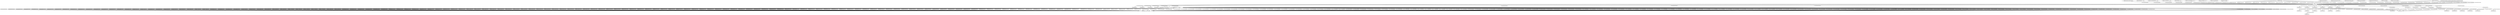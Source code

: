 digraph G {
	"File##/etc/ld-musl-x86_64.path"->"Process##15"[ label="1729234630000000000" ];
	"File##/lib/libstdc++.so.6"->"Process##15"[ label="1729234630000000000" ];
	"File##/usr/local/lib/libstdc++.so.6"->"Process##15"[ label="1729234630000000000" ];
	"File##/usr/lib/libstdc++.so.6"->"Process##15"[ label="1729234630000000000" ];
	"File##/lib/libgcc_s.so.1"->"Process##15"[ label="1729234630000000000" ];
	"File##/usr/local/lib/libgcc_s.so.1"->"Process##15"[ label="1729234630000000000" ];
	"File##/usr/lib/libgcc_s.so.1"->"Process##15"[ label="1729234630000000000" ];
	"Process##15"->"Process##16"[ label="1729234630000000000" ];
	"Process##15"->"Process##17"[ label="1729234630000000000" ];
	"Process##15"->"Process##18"[ label="1729234630000000000" ];
	"Process##15"->"Process##19"[ label="1729234630000000000" ];
	"Process##15"->"Process##20"[ label="1729234630000000000" ];
	"File##/usr/local/bin/node"->"Process##15"[ label="1729234630000000000" ];
	"File##/dev/urandom"->"Process##15"[ label="1729234630000000000" ];
	"Process##15"->"Process##21"[ label="1729234630000000000" ];
	"File##/dev/null"->"Process##15"[ label="1729234630000000000" ];
	"File##/home/app/index.js"->"Process##15"[ label="1729234630000000000" ];
	"File##/home/app/express-new.js"->"Process##15"[ label="1729234630000000000" ];
	"File##/usr/local/bin/node"->"Process##15"[ label="1729234630000000000" ];
	"File##/home/app/trigger.node"->"Process##15"[ label="1729234630000000000" ];
	"File##/home/app/handler.js"->"Process##15"[ label="1729234630000000000" ];
	"File##/home/app/malicious.js"->"Process##15"[ label="1729234630000000000" ];
	"Process##15"->"NetPeer##0.0.0.0:3000"[ label="1729234630000000000" ];
	"NetPeer##0.0.0.0:3000"->"Process##15"[ label="1729234630000000000" ];
	"NetPeer##0.0.0.0:3000"->"NetPeer##10.1.80.247:8080"[ label="1729234955000000000" ];
	"NetPeer##10.1.80.247:8080"->"NetPeer##0.0.0.0:3000"[ label="1729234955000000000" ];
	"NetPeer##0.0.0.0:3000"->"NetPeer##10.1.80.247:8080"[ label="1729234955000000000" ];
	"NetPeer##10.1.80.247:8080"->"NetPeer##0.0.0.0:3000"[ label="1729234955000000000" ];
	"File##/dev/null"->"Process##15"[ label="1729234955000000000" ];
	"Process##15"->"Process##24"[ label="1729234955000000000" ];
	"File##/etc/localtime"->"Process##15"[ label="1729234955000000000" ];
	"File##/usr/share/zoneinfo/"->"Process##15"[ label="1729234955000000000" ];
	"NetPeer##0.0.0.0:3000"->"NetPeer##10.1.80.247:8080"[ label="1729235011000000000" ];
	"NetPeer##10.1.80.247:8080"->"NetPeer##0.0.0.0:3000"[ label="1729235011000000000" ];
	"NetPeer##0.0.0.0:3000"->"NetPeer##10.1.80.247:8080"[ label="1729235011000000000" ];
	"NetPeer##10.1.80.247:8080"->"NetPeer##0.0.0.0:3000"[ label="1729235011000000000" ];
	"File##/dev/null"->"Process##15"[ label="1729235011000000000" ];
	"Process##15"->"Process##26"[ label="1729235011000000000" ];
	"NetPeer##0.0.0.0:3000"->"NetPeer##10.1.80.247:8080"[ label="1729235021000000000" ];
	"NetPeer##10.1.80.247:8080"->"NetPeer##0.0.0.0:3000"[ label="1729235021000000000" ];
	"NetPeer##0.0.0.0:3000"->"NetPeer##10.1.80.247:8080"[ label="1729235021000000000" ];
	"NetPeer##10.1.80.247:8080"->"NetPeer##0.0.0.0:3000"[ label="1729235021000000000" ];
	"NetPeer##0.0.0.0:3000"->"NetPeer##10.1.80.247:8080"[ label="1729235022000000000" ];
	"NetPeer##10.1.80.247:8080"->"NetPeer##0.0.0.0:3000"[ label="1729235022000000000" ];
	"NetPeer##0.0.0.0:3000"->"NetPeer##10.1.80.247:8080"[ label="1729235022000000000" ];
	"NetPeer##10.1.80.247:8080"->"NetPeer##0.0.0.0:3000"[ label="1729235022000000000" ];
	"File##/dev/null"->"Process##15"[ label="1729235022000000000" ];
	"Process##15"->"Process##42"[ label="1729235022000000000" ];
	"NetPeer##0.0.0.0:3000"->"NetPeer##10.1.80.247:8080"[ label="1729235030000000000" ];
	"NetPeer##10.1.80.247:8080"->"NetPeer##0.0.0.0:3000"[ label="1729235030000000000" ];
	"NetPeer##0.0.0.0:3000"->"NetPeer##10.1.80.247:8080"[ label="1729235030000000000" ];
	"NetPeer##10.1.80.247:8080"->"NetPeer##0.0.0.0:3000"[ label="1729235030000000000" ];
	"File##/dev/null"->"Process##15"[ label="1729235031000000000" ];
	"Process##15"->"Process##59"[ label="1729235031000000000" ];
	"NetPeer##0.0.0.0:3000"->"NetPeer##10.1.80.247:8080"[ label="1729235039000000000" ];
	"NetPeer##10.1.80.247:8080"->"NetPeer##0.0.0.0:3000"[ label="1729235039000000000" ];
	"NetPeer##0.0.0.0:3000"->"NetPeer##10.1.80.247:8080"[ label="1729235039000000000" ];
	"NetPeer##10.1.80.247:8080"->"NetPeer##0.0.0.0:3000"[ label="1729235039000000000" ];
	"NetPeer##0.0.0.0:3000"->"NetPeer##10.1.80.247:8080"[ label="1729235039000000000" ];
	"NetPeer##10.1.80.247:8080"->"NetPeer##0.0.0.0:3000"[ label="1729235039000000000" ];
	"NetPeer##0.0.0.0:3000"->"NetPeer##10.1.80.247:8080"[ label="1729235039000000000" ];
	"NetPeer##10.1.80.247:8080"->"NetPeer##0.0.0.0:3000"[ label="1729235039000000000" ];
	"NetPeer##0.0.0.0:3000"->"NetPeer##10.1.80.247:8080"[ label="1729235040000000000" ];
	"NetPeer##10.1.80.247:8080"->"NetPeer##0.0.0.0:3000"[ label="1729235040000000000" ];
	"NetPeer##0.0.0.0:3000"->"NetPeer##10.1.80.247:8080"[ label="1729235040000000000" ];
	"NetPeer##10.1.80.247:8080"->"NetPeer##0.0.0.0:3000"[ label="1729235040000000000" ];
	"NetPeer##0.0.0.0:3000"->"NetPeer##10.1.80.247:8080"[ label="1729235040000000000" ];
	"NetPeer##10.1.80.247:8080"->"NetPeer##0.0.0.0:3000"[ label="1729235040000000000" ];
	"NetPeer##0.0.0.0:3000"->"NetPeer##10.1.80.247:8080"[ label="1729235040000000000" ];
	"NetPeer##10.1.80.247:8080"->"NetPeer##0.0.0.0:3000"[ label="1729235040000000000" ];
	"File##/dev/null"->"Process##15"[ label="1729235040000000000" ];
	"Process##15"->"Process##74"[ label="1729235040000000000" ];
	"NetPeer##0.0.0.0:3000"->"NetPeer##10.1.80.247:8080"[ label="1729235040000000000" ];
	"NetPeer##10.1.80.247:8080"->"NetPeer##0.0.0.0:3000"[ label="1729235040000000000" ];
	"NetPeer##0.0.0.0:3000"->"NetPeer##10.1.80.247:8080"[ label="1729235040000000000" ];
	"NetPeer##10.1.80.247:8080"->"NetPeer##0.0.0.0:3000"[ label="1729235040000000000" ];
	"NetPeer##0.0.0.0:3000"->"NetPeer##10.1.80.247:8080"[ label="1729235040000000000" ];
	"NetPeer##10.1.80.247:8080"->"NetPeer##0.0.0.0:3000"[ label="1729235040000000000" ];
	"NetPeer##0.0.0.0:3000"->"NetPeer##10.1.80.247:8080"[ label="1729235040000000000" ];
	"NetPeer##10.1.80.247:8080"->"NetPeer##0.0.0.0:3000"[ label="1729235040000000000" ];
	"NetPeer##0.0.0.0:3000"->"NetPeer##10.1.80.247:8080"[ label="1729235040000000000" ];
	"NetPeer##10.1.80.247:8080"->"NetPeer##0.0.0.0:3000"[ label="1729235040000000000" ];
	"NetPeer##0.0.0.0:3000"->"NetPeer##10.1.80.247:8080"[ label="1729235048000000000" ];
	"NetPeer##10.1.80.247:8080"->"NetPeer##0.0.0.0:3000"[ label="1729235048000000000" ];
	"NetPeer##0.0.0.0:3000"->"NetPeer##10.1.80.247:8080"[ label="1729235048000000000" ];
	"NetPeer##10.1.80.247:8080"->"NetPeer##0.0.0.0:3000"[ label="1729235048000000000" ];
	"File##credentials.txt"->"Process##15"[ label="1729235048000000000" ];
	"NetPeer##0.0.0.0:3000"->"NetPeer##10.1.80.247:8080"[ label="1729235057000000000" ];
	"NetPeer##10.1.80.247:8080"->"NetPeer##0.0.0.0:3000"[ label="1729235057000000000" ];
	"NetPeer##0.0.0.0:3000"->"NetPeer##10.1.80.247:8080"[ label="1729235057000000000" ];
	"NetPeer##10.1.80.247:8080"->"NetPeer##0.0.0.0:3000"[ label="1729235057000000000" ];
	"NetPeer##0.0.0.0:3000"->"NetPeer##10.1.80.247:8080"[ label="1729235058000000000" ];
	"NetPeer##10.1.80.247:8080"->"NetPeer##0.0.0.0:3000"[ label="1729235058000000000" ];
	"NetPeer##0.0.0.0:3000"->"NetPeer##10.1.80.247:8080"[ label="1729235058000000000" ];
	"NetPeer##10.1.80.247:8080"->"NetPeer##0.0.0.0:3000"[ label="1729235058000000000" ];
	"File##credentials.txt"->"Process##15"[ label="1729235058000000000" ];
	"NetPeer##0.0.0.0:3000"->"NetPeer##10.1.80.247:8080"[ label="1729235067000000000" ];
	"NetPeer##10.1.80.247:8080"->"NetPeer##0.0.0.0:3000"[ label="1729235067000000000" ];
	"NetPeer##0.0.0.0:3000"->"NetPeer##10.1.80.247:8080"[ label="1729235067000000000" ];
	"NetPeer##10.1.80.247:8080"->"NetPeer##0.0.0.0:3000"[ label="1729235067000000000" ];
	"File##credentials.txt"->"Process##15"[ label="1729235068000000000" ];
	"NetPeer##0.0.0.0:3000"->"NetPeer##10.1.80.247:8080"[ label="1729235076000000000" ];
	"NetPeer##10.1.80.247:8080"->"NetPeer##0.0.0.0:3000"[ label="1729235076000000000" ];
	"NetPeer##0.0.0.0:3000"->"NetPeer##10.1.80.247:8080"[ label="1729235076000000000" ];
	"NetPeer##10.1.80.247:8080"->"NetPeer##0.0.0.0:3000"[ label="1729235076000000000" ];
	"NetPeer##0.0.0.0:3000"->"NetPeer##10.1.80.247:8080"[ label="1729235077000000000" ];
	"NetPeer##10.1.80.247:8080"->"NetPeer##0.0.0.0:3000"[ label="1729235077000000000" ];
	"NetPeer##0.0.0.0:3000"->"NetPeer##10.1.80.247:8080"[ label="1729235077000000000" ];
	"NetPeer##10.1.80.247:8080"->"NetPeer##0.0.0.0:3000"[ label="1729235077000000000" ];
	"File##credentials.txt"->"Process##15"[ label="1729235077000000000" ];
	"NetPeer##0.0.0.0:3000"->"NetPeer##10.1.80.247:8080"[ label="1729235086000000000" ];
	"NetPeer##10.1.80.247:8080"->"NetPeer##0.0.0.0:3000"[ label="1729235086000000000" ];
	"NetPeer##0.0.0.0:3000"->"NetPeer##10.1.80.247:8080"[ label="1729235086000000000" ];
	"NetPeer##10.1.80.247:8080"->"NetPeer##0.0.0.0:3000"[ label="1729235086000000000" ];
	"NetPeer##0.0.0.0:3000"->"NetPeer##10.1.80.247:8080"[ label="1729235096000000000" ];
	"NetPeer##10.1.80.247:8080"->"NetPeer##0.0.0.0:3000"[ label="1729235096000000000" ];
	"NetPeer##0.0.0.0:3000"->"NetPeer##10.1.80.247:8080"[ label="1729235096000000000" ];
	"NetPeer##10.1.80.247:8080"->"NetPeer##0.0.0.0:3000"[ label="1729235096000000000" ];
	"NetPeer##0.0.0.0:3000"->"NetPeer##10.1.80.247:8080"[ label="1729235097000000000" ];
	"NetPeer##10.1.80.247:8080"->"NetPeer##0.0.0.0:3000"[ label="1729235097000000000" ];
	"NetPeer##0.0.0.0:3000"->"NetPeer##10.1.80.247:8080"[ label="1729235097000000000" ];
	"NetPeer##10.1.80.247:8080"->"NetPeer##0.0.0.0:3000"[ label="1729235097000000000" ];
	"NetPeer##0.0.0.0:3000"->"NetPeer##10.1.80.247:8080"[ label="1729235106000000000" ];
	"NetPeer##10.1.80.247:8080"->"NetPeer##0.0.0.0:3000"[ label="1729235106000000000" ];
	"NetPeer##0.0.0.0:3000"->"NetPeer##10.1.80.247:8080"[ label="1729235106000000000" ];
	"NetPeer##10.1.80.247:8080"->"NetPeer##0.0.0.0:3000"[ label="1729235106000000000" ];
	"NetPeer##0.0.0.0:3000"->"NetPeer##10.1.80.247:8080"[ label="1729235116000000000" ];
	"NetPeer##10.1.80.247:8080"->"NetPeer##0.0.0.0:3000"[ label="1729235116000000000" ];
	"NetPeer##0.0.0.0:3000"->"NetPeer##10.1.80.247:8080"[ label="1729235116000000000" ];
	"NetPeer##10.1.80.247:8080"->"NetPeer##0.0.0.0:3000"[ label="1729235116000000000" ];
	"NetPeer##0.0.0.0:3000"->"NetPeer##10.1.80.247:8080"[ label="1729235117000000000" ];
	"NetPeer##10.1.80.247:8080"->"NetPeer##0.0.0.0:3000"[ label="1729235117000000000" ];
	"NetPeer##0.0.0.0:3000"->"NetPeer##10.1.80.247:8080"[ label="1729235117000000000" ];
	"NetPeer##10.1.80.247:8080"->"NetPeer##0.0.0.0:3000"[ label="1729235117000000000" ];
	"NetPeer##0.0.0.0:3000"->"NetPeer##10.1.80.247:8080"[ label="1729235117000000000" ];
	"NetPeer##10.1.80.247:8080"->"NetPeer##0.0.0.0:3000"[ label="1729235117000000000" ];
	"NetPeer##0.0.0.0:3000"->"NetPeer##10.1.80.247:8080"[ label="1729235117000000000" ];
	"NetPeer##10.1.80.247:8080"->"NetPeer##0.0.0.0:3000"[ label="1729235117000000000" ];
	"NetPeer##0.0.0.0:3000"->"NetPeer##10.1.80.247:8080"[ label="1729235117000000000" ];
	"NetPeer##10.1.80.247:8080"->"NetPeer##0.0.0.0:3000"[ label="1729235117000000000" ];
	"NetPeer##0.0.0.0:3000"->"NetPeer##10.1.80.247:8080"[ label="1729235118000000000" ];
	"NetPeer##10.1.80.247:8080"->"NetPeer##0.0.0.0:3000"[ label="1729235118000000000" ];
	"NetPeer##0.0.0.0:3000"->"NetPeer##10.1.80.247:8080"[ label="1729235118000000000" ];
	"NetPeer##10.1.80.247:8080"->"NetPeer##0.0.0.0:3000"[ label="1729235118000000000" ];
	"NetPeer##0.0.0.0:3000"->"NetPeer##10.1.80.247:8080"[ label="1729235858000000000" ];
	"NetPeer##10.1.80.247:8080"->"NetPeer##0.0.0.0:3000"[ label="1729235858000000000" ];
	"NetPeer##0.0.0.0:3000"->"NetPeer##10.1.80.247:8080"[ label="1729235858000000000" ];
	"NetPeer##10.1.80.247:8080"->"NetPeer##0.0.0.0:3000"[ label="1729235858000000000" ];
	"NetPeer##0.0.0.0:3000"->"NetPeer##10.1.80.247:8080"[ label="1729235859000000000" ];
	"NetPeer##10.1.80.247:8080"->"NetPeer##0.0.0.0:3000"[ label="1729235859000000000" ];
	"NetPeer##0.0.0.0:3000"->"NetPeer##10.1.80.247:8080"[ label="1729235859000000000" ];
	"NetPeer##10.1.80.247:8080"->"NetPeer##0.0.0.0:3000"[ label="1729235859000000000" ];
	"NetPeer##0.0.0.0:3000"->"NetPeer##10.1.80.247:8080"[ label="1729235859000000000" ];
	"NetPeer##10.1.80.247:8080"->"NetPeer##0.0.0.0:3000"[ label="1729235859000000000" ];
	"NetPeer##0.0.0.0:3000"->"NetPeer##10.1.80.247:8080"[ label="1729235859000000000" ];
	"NetPeer##10.1.80.247:8080"->"NetPeer##0.0.0.0:3000"[ label="1729235859000000000" ];
	"NetPeer##0.0.0.0:3000"->"NetPeer##10.1.80.247:8080"[ label="1729235884000000000" ];
	"NetPeer##10.1.80.247:8080"->"NetPeer##0.0.0.0:3000"[ label="1729235884000000000" ];
	"NetPeer##0.0.0.0:3000"->"NetPeer##10.1.80.247:8080"[ label="1729235884000000000" ];
	"NetPeer##10.1.80.247:8080"->"NetPeer##0.0.0.0:3000"[ label="1729235884000000000" ];
	"NetPeer##0.0.0.0:3000"->"NetPeer##10.1.80.247:8080"[ label="1729235885000000000" ];
	"NetPeer##10.1.80.247:8080"->"NetPeer##0.0.0.0:3000"[ label="1729235885000000000" ];
	"NetPeer##0.0.0.0:3000"->"NetPeer##10.1.80.247:8080"[ label="1729235885000000000" ];
	"NetPeer##10.1.80.247:8080"->"NetPeer##0.0.0.0:3000"[ label="1729235885000000000" ];
	"NetPeer##0.0.0.0:3000"->"NetPeer##10.1.80.247:8080"[ label="1729235885000000000" ];
	"NetPeer##10.1.80.247:8080"->"NetPeer##0.0.0.0:3000"[ label="1729235885000000000" ];
	"NetPeer##0.0.0.0:3000"->"NetPeer##10.1.80.247:8080"[ label="1729235885000000000" ];
	"NetPeer##10.1.80.247:8080"->"NetPeer##0.0.0.0:3000"[ label="1729235885000000000" ];
	"NetPeer##0.0.0.0:3000"->"NetPeer##10.1.80.247:8080"[ label="1729235902000000000" ];
	"NetPeer##10.1.80.247:8080"->"NetPeer##0.0.0.0:3000"[ label="1729235902000000000" ];
	"NetPeer##0.0.0.0:3000"->"NetPeer##10.1.80.247:8080"[ label="1729235902000000000" ];
	"NetPeer##10.1.80.247:8080"->"NetPeer##0.0.0.0:3000"[ label="1729235902000000000" ];
	"NetPeer##0.0.0.0:3000"->"NetPeer##10.1.80.247:8080"[ label="1729235902000000000" ];
	"NetPeer##10.1.80.247:8080"->"NetPeer##0.0.0.0:3000"[ label="1729235902000000000" ];
	"NetPeer##0.0.0.0:3000"->"NetPeer##10.1.80.247:8080"[ label="1729235902000000000" ];
	"NetPeer##10.1.80.247:8080"->"NetPeer##0.0.0.0:3000"[ label="1729235902000000000" ];
	"NetPeer##0.0.0.0:3000"->"NetPeer##10.1.80.247:8080"[ label="1730034113000000000" ];
	"NetPeer##10.1.80.247:8080"->"NetPeer##0.0.0.0:3000"[ label="1730034113000000000" ];
	"NetPeer##0.0.0.0:3000"->"NetPeer##10.1.80.247:8080"[ label="1730034113000000000" ];
	"NetPeer##10.1.80.247:8080"->"NetPeer##0.0.0.0:3000"[ label="1730034113000000000" ];
	"File##/dev/null"->"Process##15"[ label="1730034113000000000" ];
	"Process##15"->"Process##250"[ label="1730034113000000000" ];
	"NetPeer##0.0.0.0:3000"->"NetPeer##10.1.80.247:8080"[ label="1730034129000000000" ];
	"NetPeer##10.1.80.247:8080"->"NetPeer##0.0.0.0:3000"[ label="1730034129000000000" ];
	"NetPeer##0.0.0.0:3000"->"NetPeer##10.1.80.247:8080"[ label="1730034129000000000" ];
	"NetPeer##10.1.80.247:8080"->"NetPeer##0.0.0.0:3000"[ label="1730034129000000000" ];
	"File##/dev/null"->"Process##15"[ label="1730034129000000000" ];
	"Process##15"->"Process##264"[ label="1730034129000000000" ];
	"NetPeer##0.0.0.0:3000"->"NetPeer##10.1.80.247:8080"[ label="1730034130000000000" ];
	"NetPeer##10.1.80.247:8080"->"NetPeer##0.0.0.0:3000"[ label="1730034130000000000" ];
	"NetPeer##0.0.0.0:3000"->"NetPeer##10.1.80.247:8080"[ label="1730034130000000000" ];
	"NetPeer##10.1.80.247:8080"->"NetPeer##0.0.0.0:3000"[ label="1730034130000000000" ];
	"NetPeer##0.0.0.0:3000"->"NetPeer##10.1.80.247:8080"[ label="1730034141000000000" ];
	"NetPeer##10.1.80.247:8080"->"NetPeer##0.0.0.0:3000"[ label="1730034141000000000" ];
	"NetPeer##0.0.0.0:3000"->"NetPeer##10.1.80.247:8080"[ label="1730034141000000000" ];
	"NetPeer##10.1.80.247:8080"->"NetPeer##0.0.0.0:3000"[ label="1730034141000000000" ];
	"File##/dev/null"->"Process##15"[ label="1730034143000000000" ];
	"Process##15"->"Process##277"[ label="1730034143000000000" ];
	"NetPeer##0.0.0.0:3000"->"NetPeer##10.1.80.247:8080"[ label="1730034154000000000" ];
	"NetPeer##10.1.80.247:8080"->"NetPeer##0.0.0.0:3000"[ label="1730034154000000000" ];
	"NetPeer##0.0.0.0:3000"->"NetPeer##10.1.80.247:8080"[ label="1730034154000000000" ];
	"NetPeer##10.1.80.247:8080"->"NetPeer##0.0.0.0:3000"[ label="1730034154000000000" ];
	"NetPeer##0.0.0.0:3000"->"NetPeer##10.1.80.247:8080"[ label="1730034154000000000" ];
	"NetPeer##10.1.80.247:8080"->"NetPeer##0.0.0.0:3000"[ label="1730034154000000000" ];
	"NetPeer##0.0.0.0:3000"->"NetPeer##10.1.80.247:8080"[ label="1730034154000000000" ];
	"NetPeer##10.1.80.247:8080"->"NetPeer##0.0.0.0:3000"[ label="1730034154000000000" ];
	"NetPeer##0.0.0.0:3000"->"NetPeer##10.1.80.247:8080"[ label="1730034155000000000" ];
	"NetPeer##10.1.80.247:8080"->"NetPeer##0.0.0.0:3000"[ label="1730034155000000000" ];
	"NetPeer##0.0.0.0:3000"->"NetPeer##10.1.80.247:8080"[ label="1730034155000000000" ];
	"NetPeer##10.1.80.247:8080"->"NetPeer##0.0.0.0:3000"[ label="1730034155000000000" ];
	"File##/dev/null"->"Process##15"[ label="1730034155000000000" ];
	"Process##15"->"Process##296"[ label="1730034155000000000" ];
	"NetPeer##0.0.0.0:3000"->"NetPeer##10.1.80.247:8080"[ label="1730034166000000000" ];
	"NetPeer##10.1.80.247:8080"->"NetPeer##0.0.0.0:3000"[ label="1730034166000000000" ];
	"NetPeer##0.0.0.0:3000"->"NetPeer##10.1.80.247:8080"[ label="1730034166000000000" ];
	"NetPeer##10.1.80.247:8080"->"NetPeer##0.0.0.0:3000"[ label="1730034166000000000" ];
	"File##credentials.txt"->"Process##15"[ label="1730034166000000000" ];
	"NetPeer##0.0.0.0:3000"->"NetPeer##10.1.80.247:8080"[ label="1730034180000000000" ];
	"NetPeer##10.1.80.247:8080"->"NetPeer##0.0.0.0:3000"[ label="1730034180000000000" ];
	"NetPeer##0.0.0.0:3000"->"NetPeer##10.1.80.247:8080"[ label="1730034180000000000" ];
	"NetPeer##10.1.80.247:8080"->"NetPeer##0.0.0.0:3000"[ label="1730034180000000000" ];
	"NetPeer##0.0.0.0:3000"->"NetPeer##10.1.80.247:8080"[ label="1730034181000000000" ];
	"NetPeer##10.1.80.247:8080"->"NetPeer##0.0.0.0:3000"[ label="1730034181000000000" ];
	"NetPeer##0.0.0.0:3000"->"NetPeer##10.1.80.247:8080"[ label="1730034181000000000" ];
	"NetPeer##10.1.80.247:8080"->"NetPeer##0.0.0.0:3000"[ label="1730034181000000000" ];
	"File##credentials.txt"->"Process##15"[ label="1730034181000000000" ];
	"NetPeer##0.0.0.0:3000"->"NetPeer##10.1.80.247:8080"[ label="1730034193000000000" ];
	"NetPeer##10.1.80.247:8080"->"NetPeer##0.0.0.0:3000"[ label="1730034193000000000" ];
	"NetPeer##0.0.0.0:3000"->"NetPeer##10.1.80.247:8080"[ label="1730034193000000000" ];
	"NetPeer##10.1.80.247:8080"->"NetPeer##0.0.0.0:3000"[ label="1730034193000000000" ];
	"File##credentials.txt"->"Process##15"[ label="1730034193000000000" ];
	"NetPeer##0.0.0.0:3000"->"NetPeer##10.1.80.247:8080"[ label="1730034206000000000" ];
	"NetPeer##10.1.80.247:8080"->"NetPeer##0.0.0.0:3000"[ label="1730034206000000000" ];
	"NetPeer##0.0.0.0:3000"->"NetPeer##10.1.80.247:8080"[ label="1730034206000000000" ];
	"NetPeer##10.1.80.247:8080"->"NetPeer##0.0.0.0:3000"[ label="1730034206000000000" ];
	"NetPeer##0.0.0.0:3000"->"NetPeer##10.1.80.247:8080"[ label="1730034207000000000" ];
	"NetPeer##10.1.80.247:8080"->"NetPeer##0.0.0.0:3000"[ label="1730034207000000000" ];
	"NetPeer##0.0.0.0:3000"->"NetPeer##10.1.80.247:8080"[ label="1730034207000000000" ];
	"NetPeer##10.1.80.247:8080"->"NetPeer##0.0.0.0:3000"[ label="1730034207000000000" ];
	"NetPeer##0.0.0.0:3000"->"NetPeer##10.1.80.247:8080"[ label="1730034207000000000" ];
	"NetPeer##10.1.80.247:8080"->"NetPeer##0.0.0.0:3000"[ label="1730034207000000000" ];
	"NetPeer##0.0.0.0:3000"->"NetPeer##10.1.80.247:8080"[ label="1730034207000000000" ];
	"NetPeer##10.1.80.247:8080"->"NetPeer##0.0.0.0:3000"[ label="1730034207000000000" ];
	"File##credentials.txt"->"Process##15"[ label="1730034207000000000" ];
	"NetPeer##0.0.0.0:3000"->"NetPeer##10.1.80.247:8080"[ label="1730034219000000000" ];
	"NetPeer##10.1.80.247:8080"->"NetPeer##0.0.0.0:3000"[ label="1730034219000000000" ];
	"NetPeer##0.0.0.0:3000"->"NetPeer##10.1.80.247:8080"[ label="1730034219000000000" ];
	"NetPeer##10.1.80.247:8080"->"NetPeer##0.0.0.0:3000"[ label="1730034219000000000" ];
	"NetPeer##0.0.0.0:3000"->"NetPeer##10.1.80.247:8080"[ label="1730034233000000000" ];
	"NetPeer##10.1.80.247:8080"->"NetPeer##0.0.0.0:3000"[ label="1730034233000000000" ];
	"NetPeer##0.0.0.0:3000"->"NetPeer##10.1.80.247:8080"[ label="1730034233000000000" ];
	"NetPeer##10.1.80.247:8080"->"NetPeer##0.0.0.0:3000"[ label="1730034233000000000" ];
	"NetPeer##0.0.0.0:3000"->"NetPeer##10.1.80.247:8080"[ label="1730034234000000000" ];
	"NetPeer##10.1.80.247:8080"->"NetPeer##0.0.0.0:3000"[ label="1730034234000000000" ];
	"NetPeer##0.0.0.0:3000"->"NetPeer##10.1.80.247:8080"[ label="1730034234000000000" ];
	"NetPeer##10.1.80.247:8080"->"NetPeer##0.0.0.0:3000"[ label="1730034234000000000" ];
	"NetPeer##0.0.0.0:3000"->"NetPeer##10.1.80.247:8080"[ label="1730034248000000000" ];
	"NetPeer##10.1.80.247:8080"->"NetPeer##0.0.0.0:3000"[ label="1730034248000000000" ];
	"NetPeer##0.0.0.0:3000"->"NetPeer##10.1.80.247:8080"[ label="1730034248000000000" ];
	"NetPeer##10.1.80.247:8080"->"NetPeer##0.0.0.0:3000"[ label="1730034248000000000" ];
	"NetPeer##0.0.0.0:3000"->"NetPeer##10.1.80.247:8080"[ label="1730034262000000000" ];
	"NetPeer##10.1.80.247:8080"->"NetPeer##0.0.0.0:3000"[ label="1730034262000000000" ];
	"NetPeer##0.0.0.0:3000"->"NetPeer##10.1.80.247:8080"[ label="1730034262000000000" ];
	"NetPeer##10.1.80.247:8080"->"NetPeer##0.0.0.0:3000"[ label="1730034262000000000" ];
	"NetPeer##0.0.0.0:3000"->"NetPeer##10.1.80.247:8080"[ label="1730034262000000000" ];
	"NetPeer##10.1.80.247:8080"->"NetPeer##0.0.0.0:3000"[ label="1730034262000000000" ];
	"NetPeer##0.0.0.0:3000"->"NetPeer##10.1.80.247:8080"[ label="1730034262000000000" ];
	"NetPeer##10.1.80.247:8080"->"NetPeer##0.0.0.0:3000"[ label="1730034262000000000" ];
	"NetPeer##0.0.0.0:3000"->"NetPeer##10.1.80.247:8080"[ label="1730034263000000000" ];
	"NetPeer##10.1.80.247:8080"->"NetPeer##0.0.0.0:3000"[ label="1730034263000000000" ];
	"NetPeer##0.0.0.0:3000"->"NetPeer##10.1.80.247:8080"[ label="1730034263000000000" ];
	"NetPeer##10.1.80.247:8080"->"NetPeer##0.0.0.0:3000"[ label="1730034263000000000" ];
	"NetPeer##0.0.0.0:3000"->"NetPeer##10.1.80.247:8080"[ label="1730034263000000000" ];
	"NetPeer##10.1.80.247:8080"->"NetPeer##0.0.0.0:3000"[ label="1730034263000000000" ];
	"NetPeer##0.0.0.0:3000"->"NetPeer##10.1.80.247:8080"[ label="1730034263000000000" ];
	"NetPeer##10.1.80.247:8080"->"NetPeer##0.0.0.0:3000"[ label="1730034263000000000" ];
	"NetPeer##0.0.0.0:3000"->"NetPeer##10.1.80.247:8080"[ label="1730034575000000000" ];
	"NetPeer##10.1.80.247:8080"->"NetPeer##0.0.0.0:3000"[ label="1730034575000000000" ];
	"NetPeer##0.0.0.0:3000"->"NetPeer##10.1.80.247:8080"[ label="1730034575000000000" ];
	"NetPeer##10.1.80.247:8080"->"NetPeer##0.0.0.0:3000"[ label="1730034575000000000" ];
	"File##/dev/null"->"Process##15"[ label="1730034575000000000" ];
	"Process##15"->"Process##419"[ label="1730034575000000000" ];
	"NetPeer##0.0.0.0:3000"->"NetPeer##10.1.80.247:8080"[ label="1730034590000000000" ];
	"NetPeer##10.1.80.247:8080"->"NetPeer##0.0.0.0:3000"[ label="1730034590000000000" ];
	"NetPeer##0.0.0.0:3000"->"NetPeer##10.1.80.247:8080"[ label="1730034590000000000" ];
	"NetPeer##10.1.80.247:8080"->"NetPeer##0.0.0.0:3000"[ label="1730034590000000000" ];
	"NetPeer##0.0.0.0:3000"->"NetPeer##10.1.80.247:8080"[ label="1730034591000000000" ];
	"NetPeer##10.1.80.247:8080"->"NetPeer##0.0.0.0:3000"[ label="1730034591000000000" ];
	"NetPeer##0.0.0.0:3000"->"NetPeer##10.1.80.247:8080"[ label="1730034591000000000" ];
	"NetPeer##10.1.80.247:8080"->"NetPeer##0.0.0.0:3000"[ label="1730034591000000000" ];
	"File##/dev/null"->"Process##15"[ label="1730034591000000000" ];
	"Process##15"->"Process##434"[ label="1730034591000000000" ];
	"NetPeer##0.0.0.0:3000"->"NetPeer##10.1.80.247:8080"[ label="1730034605000000000" ];
	"NetPeer##10.1.80.247:8080"->"NetPeer##0.0.0.0:3000"[ label="1730034605000000000" ];
	"NetPeer##0.0.0.0:3000"->"NetPeer##10.1.80.247:8080"[ label="1730034605000000000" ];
	"NetPeer##10.1.80.247:8080"->"NetPeer##0.0.0.0:3000"[ label="1730034605000000000" ];
	"File##/dev/null"->"Process##15"[ label="1730034607000000000" ];
	"Process##15"->"Process##448"[ label="1730034607000000000" ];
	"NetPeer##0.0.0.0:3000"->"NetPeer##10.1.80.247:8080"[ label="1730034621000000000" ];
	"NetPeer##10.1.80.247:8080"->"NetPeer##0.0.0.0:3000"[ label="1730034621000000000" ];
	"NetPeer##0.0.0.0:3000"->"NetPeer##10.1.80.247:8080"[ label="1730034621000000000" ];
	"NetPeer##10.1.80.247:8080"->"NetPeer##0.0.0.0:3000"[ label="1730034621000000000" ];
	"NetPeer##0.0.0.0:3000"->"NetPeer##10.1.80.247:8080"[ label="1730034621000000000" ];
	"NetPeer##10.1.80.247:8080"->"NetPeer##0.0.0.0:3000"[ label="1730034621000000000" ];
	"NetPeer##0.0.0.0:3000"->"NetPeer##10.1.80.247:8080"[ label="1730034621000000000" ];
	"NetPeer##10.1.80.247:8080"->"NetPeer##0.0.0.0:3000"[ label="1730034621000000000" ];
	"NetPeer##0.0.0.0:3000"->"NetPeer##10.1.80.247:8080"[ label="1730034621000000000" ];
	"NetPeer##10.1.80.247:8080"->"NetPeer##0.0.0.0:3000"[ label="1730034621000000000" ];
	"NetPeer##0.0.0.0:3000"->"NetPeer##10.1.80.247:8080"[ label="1730034621000000000" ];
	"NetPeer##10.1.80.247:8080"->"NetPeer##0.0.0.0:3000"[ label="1730034621000000000" ];
	"NetPeer##0.0.0.0:3000"->"NetPeer##10.1.80.247:8080"[ label="1730034621000000000" ];
	"NetPeer##10.1.80.247:8080"->"NetPeer##0.0.0.0:3000"[ label="1730034621000000000" ];
	"NetPeer##0.0.0.0:3000"->"NetPeer##10.1.80.247:8080"[ label="1730034621000000000" ];
	"NetPeer##10.1.80.247:8080"->"NetPeer##0.0.0.0:3000"[ label="1730034621000000000" ];
	"NetPeer##0.0.0.0:3000"->"NetPeer##10.1.80.247:8080"[ label="1730034621000000000" ];
	"NetPeer##10.1.80.247:8080"->"NetPeer##0.0.0.0:3000"[ label="1730034621000000000" ];
	"NetPeer##0.0.0.0:3000"->"NetPeer##10.1.80.247:8080"[ label="1730034621000000000" ];
	"NetPeer##10.1.80.247:8080"->"NetPeer##0.0.0.0:3000"[ label="1730034621000000000" ];
	"File##/dev/null"->"Process##15"[ label="1730034622000000000" ];
	"Process##15"->"Process##462"[ label="1730034622000000000" ];
	"NetPeer##0.0.0.0:3000"->"NetPeer##10.1.80.247:8080"[ label="1730034622000000000" ];
	"NetPeer##10.1.80.247:8080"->"NetPeer##0.0.0.0:3000"[ label="1730034622000000000" ];
	"NetPeer##0.0.0.0:3000"->"NetPeer##10.1.80.247:8080"[ label="1730034622000000000" ];
	"NetPeer##10.1.80.247:8080"->"NetPeer##0.0.0.0:3000"[ label="1730034622000000000" ];
	"NetPeer##0.0.0.0:3000"->"NetPeer##10.1.80.247:8080"[ label="1730034622000000000" ];
	"NetPeer##10.1.80.247:8080"->"NetPeer##0.0.0.0:3000"[ label="1730034622000000000" ];
	"NetPeer##0.0.0.0:3000"->"NetPeer##10.1.80.247:8080"[ label="1730034636000000000" ];
	"NetPeer##10.1.80.247:8080"->"NetPeer##0.0.0.0:3000"[ label="1730034636000000000" ];
	"NetPeer##0.0.0.0:3000"->"NetPeer##10.1.80.247:8080"[ label="1730034636000000000" ];
	"NetPeer##10.1.80.247:8080"->"NetPeer##0.0.0.0:3000"[ label="1730034636000000000" ];
	"File##credentials.txt"->"Process##15"[ label="1730034636000000000" ];
	"NetPeer##0.0.0.0:3000"->"NetPeer##10.1.80.247:8080"[ label="1730034652000000000" ];
	"NetPeer##10.1.80.247:8080"->"NetPeer##0.0.0.0:3000"[ label="1730034652000000000" ];
	"NetPeer##0.0.0.0:3000"->"NetPeer##10.1.80.247:8080"[ label="1730034652000000000" ];
	"NetPeer##10.1.80.247:8080"->"NetPeer##0.0.0.0:3000"[ label="1730034652000000000" ];
	"NetPeer##0.0.0.0:3000"->"NetPeer##10.1.80.247:8080"[ label="1730034653000000000" ];
	"NetPeer##10.1.80.247:8080"->"NetPeer##0.0.0.0:3000"[ label="1730034653000000000" ];
	"NetPeer##0.0.0.0:3000"->"NetPeer##10.1.80.247:8080"[ label="1730034653000000000" ];
	"NetPeer##10.1.80.247:8080"->"NetPeer##0.0.0.0:3000"[ label="1730034653000000000" ];
	"File##credentials.txt"->"Process##15"[ label="1730034653000000000" ];
	"NetPeer##0.0.0.0:3000"->"NetPeer##10.1.80.247:8080"[ label="1730034669000000000" ];
	"NetPeer##10.1.80.247:8080"->"NetPeer##0.0.0.0:3000"[ label="1730034669000000000" ];
	"NetPeer##0.0.0.0:3000"->"NetPeer##10.1.80.247:8080"[ label="1730034669000000000" ];
	"NetPeer##10.1.80.247:8080"->"NetPeer##0.0.0.0:3000"[ label="1730034669000000000" ];
	"File##credentials.txt"->"Process##15"[ label="1730034669000000000" ];
	"NetPeer##0.0.0.0:3000"->"NetPeer##10.1.80.247:8080"[ label="1730034685000000000" ];
	"NetPeer##10.1.80.247:8080"->"NetPeer##0.0.0.0:3000"[ label="1730034685000000000" ];
	"NetPeer##0.0.0.0:3000"->"NetPeer##10.1.80.247:8080"[ label="1730034685000000000" ];
	"NetPeer##10.1.80.247:8080"->"NetPeer##0.0.0.0:3000"[ label="1730034685000000000" ];
	"NetPeer##0.0.0.0:3000"->"NetPeer##10.1.80.247:8080"[ label="1730034685000000000" ];
	"NetPeer##10.1.80.247:8080"->"NetPeer##0.0.0.0:3000"[ label="1730034685000000000" ];
	"NetPeer##0.0.0.0:3000"->"NetPeer##10.1.80.247:8080"[ label="1730034685000000000" ];
	"NetPeer##10.1.80.247:8080"->"NetPeer##0.0.0.0:3000"[ label="1730034685000000000" ];
	"NetPeer##0.0.0.0:3000"->"NetPeer##10.1.80.247:8080"[ label="1730034685000000000" ];
	"NetPeer##10.1.80.247:8080"->"NetPeer##0.0.0.0:3000"[ label="1730034685000000000" ];
	"NetPeer##0.0.0.0:3000"->"NetPeer##10.1.80.247:8080"[ label="1730034685000000000" ];
	"NetPeer##10.1.80.247:8080"->"NetPeer##0.0.0.0:3000"[ label="1730034685000000000" ];
	"NetPeer##0.0.0.0:3000"->"NetPeer##10.1.80.247:8080"[ label="1730034685000000000" ];
	"NetPeer##10.1.80.247:8080"->"NetPeer##0.0.0.0:3000"[ label="1730034685000000000" ];
	"File##credentials.txt"->"Process##15"[ label="1730034685000000000" ];
	"Process##24"->"Process##25"[ label="1729234955000000000" ];
	"Process##24"->"File##3.txt"[ label="1729234955000000000" ];
	"Process##25"->"File##2.txt"[ label="1729234955000000000" ];
	"Process##250"->"Process##251"[ label="1730034113000000000" ];
	"Process##250"->"File##3.txt"[ label="1730034113000000000" ];
	"Process##26"->"Process##27"[ label="1729235011000000000" ];
	"Process##26"->"File##3.txt"[ label="1729235011000000000" ];
	"Process##264"->"Process##265"[ label="1730034129000000000" ];
	"Process##264"->"File##3.txt"[ label="1730034129000000000" ];
	"Process##277"->"Process##278"[ label="1730034143000000000" ];
	"Process##277"->"File##3.txt"[ label="1730034143000000000" ];
	"Process##296"->"Process##297"[ label="1730034155000000000" ];
	"Process##296"->"File##3.txt"[ label="1730034155000000000" ];
	"Process##419"->"Process##420"[ label="1730034575000000000" ];
	"Process##419"->"File##3.txt"[ label="1730034575000000000" ];
	"Process##42"->"Process##43"[ label="1729235022000000000" ];
	"Process##42"->"File##3.txt"[ label="1729235022000000000" ];
	"Process##434"->"Process##435"[ label="1730034591000000000" ];
	"Process##434"->"File##3.txt"[ label="1730034591000000000" ];
	"Process##448"->"Process##449"[ label="1730034607000000000" ];
	"Process##448"->"File##3.txt"[ label="1730034607000000000" ];
	"Process##462"->"Process##463"[ label="1730034622000000000" ];
	"Process##462"->"File##3.txt"[ label="1730034622000000000" ];
	"Process##59"->"Process##60"[ label="1729235031000000000" ];
	"Process##59"->"File##3.txt"[ label="1729235031000000000" ];
	"Process##74"->"Process##75"[ label="1729235040000000000" ];
	"Process##74"->"File##3.txt"[ label="1729235040000000000" ];
	"Container##zjy-alastor-2n-product-purchase-authorize-cc-855d57dd7d-zjwkf" [ shape="box" ];
	"File##/dev/null" [ shape="ellipse" ];
	"File##/dev/urandom" [ shape="ellipse" ];
	"File##/etc/ld-musl-x86_64.path" [ shape="ellipse" ];
	"File##/etc/localtime" [ shape="ellipse" ];
	"File##/home/app/express-new.js" [ shape="ellipse" ];
	"File##/home/app/handler.js" [ shape="ellipse" ];
	"File##/home/app/index.js" [ shape="ellipse" ];
	"File##/home/app/malicious.js" [ shape="ellipse" ];
	"File##/home/app/trigger.node" [ shape="ellipse" ];
	"File##/lib/libgcc_s.so.1" [ shape="ellipse" ];
	"File##/lib/libstdc++.so.6" [ shape="ellipse" ];
	"File##/usr/lib/libgcc_s.so.1" [ shape="ellipse" ];
	"File##/usr/lib/libstdc++.so.6" [ shape="ellipse" ];
	"File##/usr/local/bin/node" [ shape="ellipse" ];
	"File##/usr/local/lib/libgcc_s.so.1" [ shape="ellipse" ];
	"File##/usr/local/lib/libstdc++.so.6" [ shape="ellipse" ];
	"File##/usr/share/zoneinfo/" [ shape="ellipse" ];
	"File##2.txt" [ shape="ellipse" ];
	"File##3.txt" [ shape="ellipse" ];
	"File##credentials.txt" [ shape="ellipse" ];
	"NetPeer##0.0.0.0:3000" [ shape="diamond" ];
	"NetPeer##10.1.80.247:8080" [ shape="diamond" ];
	"Process##15" [ shape="box" ];
	"Process##16" [ shape="box" ];
	"Process##17" [ shape="box" ];
	"Process##18" [ shape="box" ];
	"Process##19" [ shape="box" ];
	"Process##20" [ shape="box" ];
	"Process##21" [ shape="box" ];
	"Process##24" [ shape="box" ];
	"Process##25" [ shape="box" ];
	"Process##250" [ shape="box" ];
	"Process##251" [ shape="box" ];
	"Process##26" [ shape="box" ];
	"Process##264" [ shape="box" ];
	"Process##265" [ shape="box" ];
	"Process##27" [ shape="box" ];
	"Process##277" [ shape="box" ];
	"Process##278" [ shape="box" ];
	"Process##296" [ shape="box" ];
	"Process##297" [ shape="box" ];
	"Process##419" [ shape="box" ];
	"Process##42" [ shape="box" ];
	"Process##420" [ shape="box" ];
	"Process##43" [ shape="box" ];
	"Process##434" [ shape="box" ];
	"Process##435" [ shape="box" ];
	"Process##448" [ shape="box" ];
	"Process##449" [ shape="box" ];
	"Process##462" [ shape="box" ];
	"Process##463" [ shape="box" ];
	"Process##59" [ shape="box" ];
	"Process##60" [ shape="box" ];
	"Process##74" [ shape="box" ];
	"Process##75" [ shape="box" ];

}
